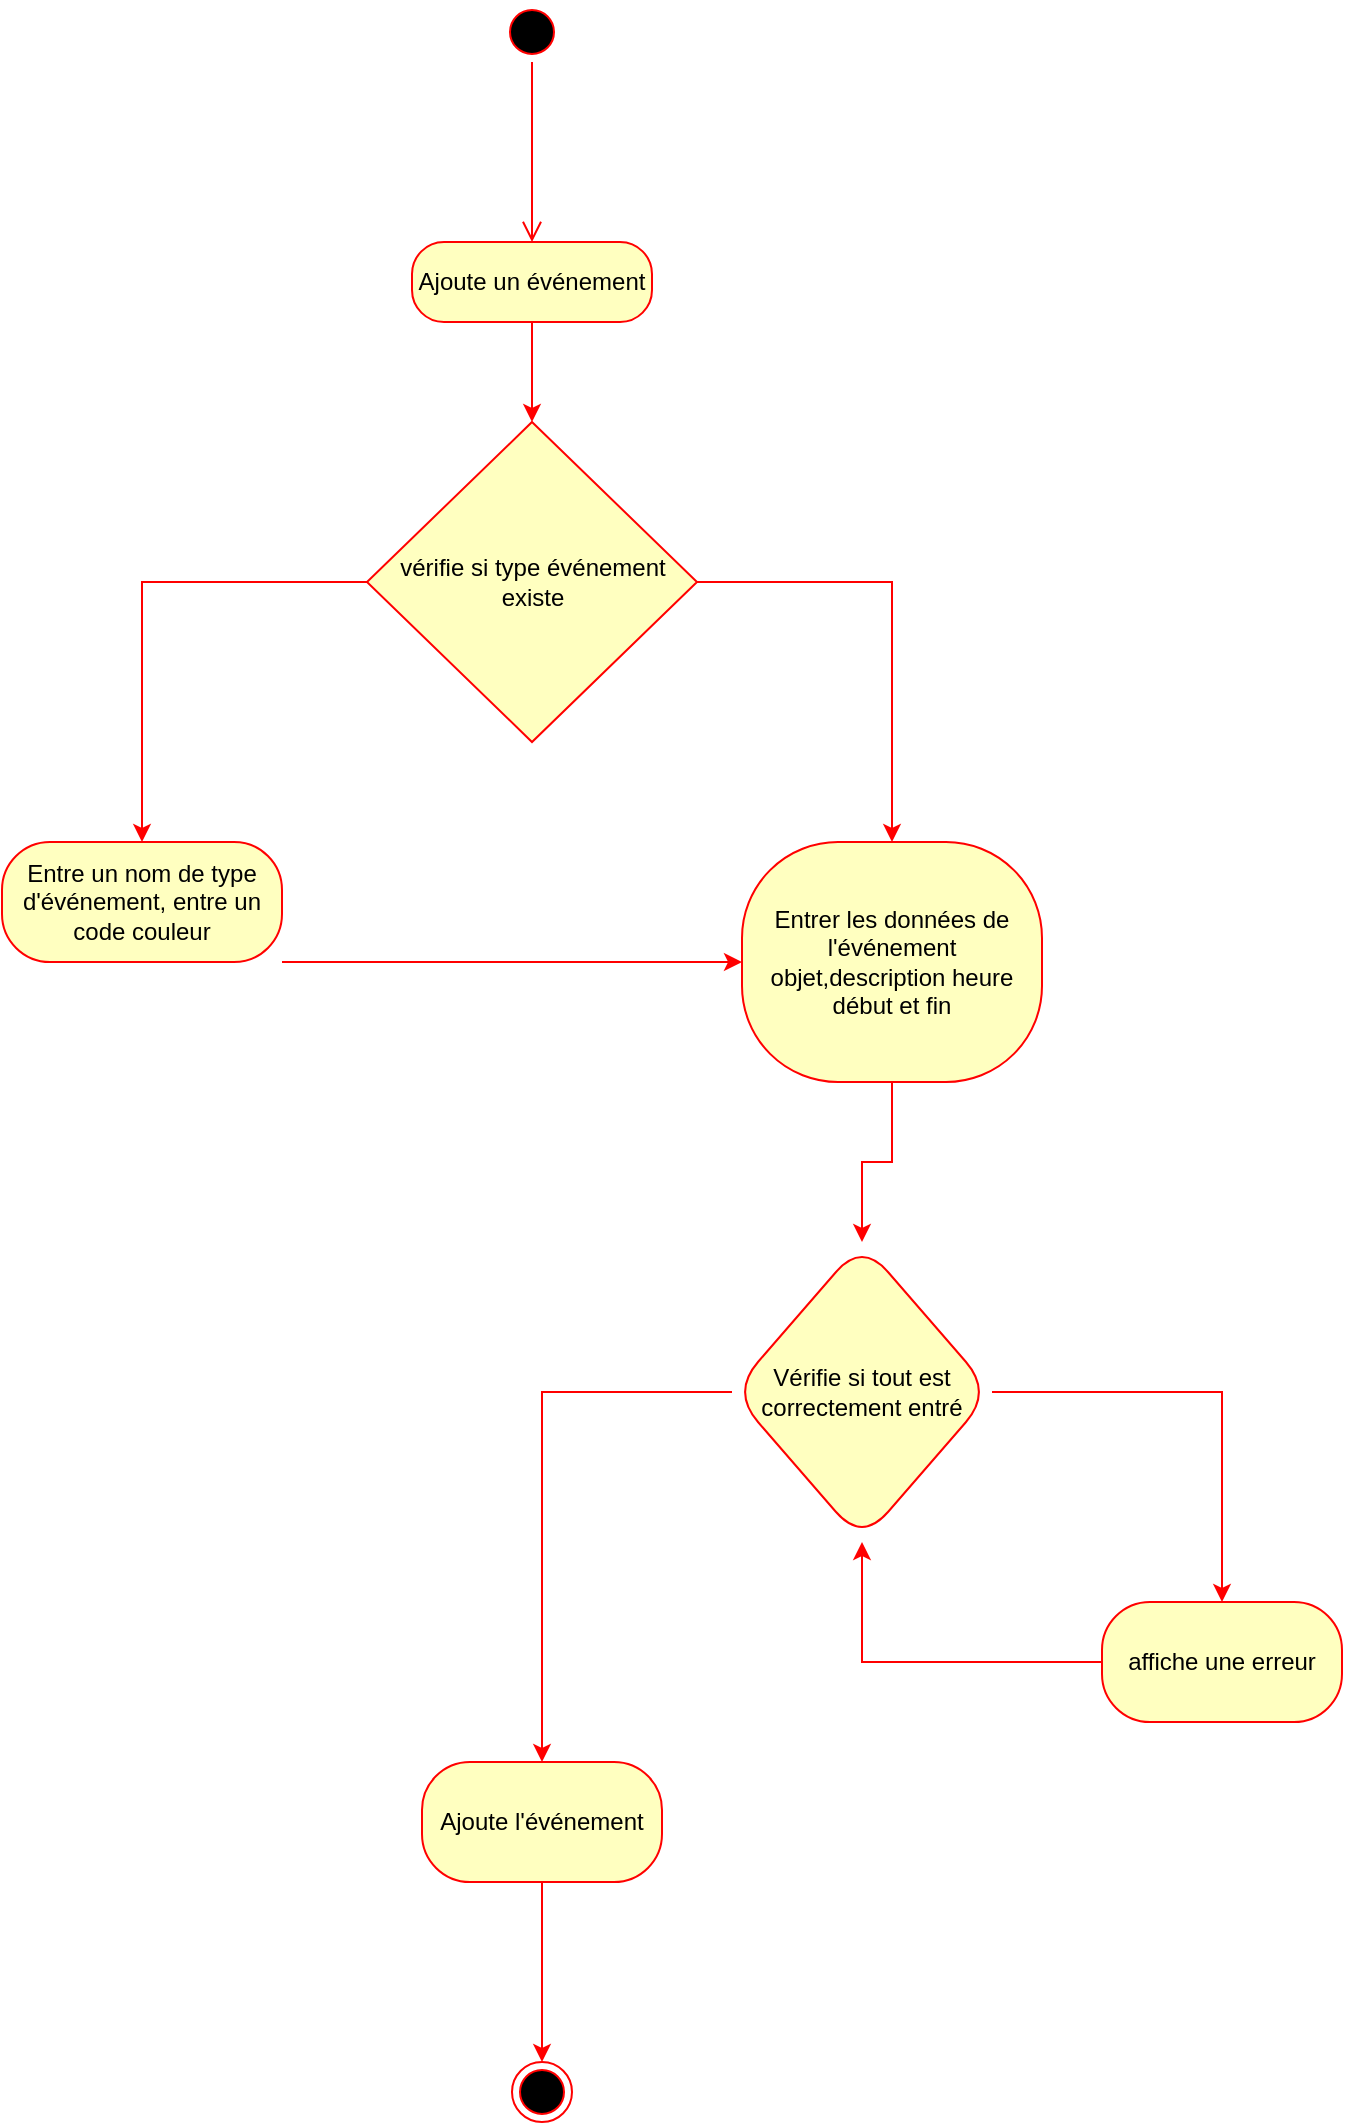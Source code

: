<mxfile version="15.5.4" type="embed"><diagram id="23iRSUPoRavnBvh4doch" name="Page-1"><mxGraphModel dx="941" dy="735" grid="1" gridSize="10" guides="1" tooltips="1" connect="1" arrows="1" fold="1" page="1" pageScale="1" pageWidth="827" pageHeight="1169" math="0" shadow="0"><root><mxCell id="0"/><mxCell id="1" parent="0"/><mxCell id="2" value="" style="ellipse;html=1;shape=startState;fillColor=#000000;strokeColor=#ff0000;" vertex="1" parent="1"><mxGeometry x="380" y="30" width="30" height="30" as="geometry"/></mxCell><mxCell id="3" value="" style="edgeStyle=orthogonalEdgeStyle;html=1;verticalAlign=bottom;endArrow=open;endSize=8;strokeColor=#ff0000;rounded=0;" edge="1" source="2" parent="1" target="4"><mxGeometry relative="1" as="geometry"><mxPoint x="395" y="120" as="targetPoint"/></mxGeometry></mxCell><mxCell id="10" style="edgeStyle=orthogonalEdgeStyle;rounded=0;orthogonalLoop=1;jettySize=auto;html=1;strokeColor=#FF0000;" edge="1" parent="1" source="4" target="7"><mxGeometry relative="1" as="geometry"/></mxCell><mxCell id="4" value="Ajoute un événement" style="rounded=1;whiteSpace=wrap;html=1;arcSize=40;fontColor=#000000;fillColor=#ffffc0;strokeColor=#ff0000;" vertex="1" parent="1"><mxGeometry x="335" y="150" width="120" height="40" as="geometry"/></mxCell><mxCell id="16" value="" style="edgeStyle=orthogonalEdgeStyle;rounded=0;orthogonalLoop=1;jettySize=auto;html=1;fontColor=#000000;strokeColor=#FF0000;" edge="1" parent="1" source="5" target="15"><mxGeometry relative="1" as="geometry"/></mxCell><mxCell id="5" value="Entrer les données de l'événement objet,description heure début et fin" style="rounded=1;whiteSpace=wrap;html=1;arcSize=40;fontColor=#000000;fillColor=#ffffc0;strokeColor=#ff0000;" vertex="1" parent="1"><mxGeometry x="500" y="450" width="150" height="120" as="geometry"/></mxCell><mxCell id="11" style="edgeStyle=orthogonalEdgeStyle;rounded=0;orthogonalLoop=1;jettySize=auto;html=1;fontColor=#000000;strokeColor=#FF0000;entryX=0.5;entryY=0;entryDx=0;entryDy=0;" edge="1" parent="1" source="7" target="5"><mxGeometry relative="1" as="geometry"><mxPoint x="570" y="335" as="targetPoint"/></mxGeometry></mxCell><mxCell id="12" style="edgeStyle=orthogonalEdgeStyle;rounded=0;orthogonalLoop=1;jettySize=auto;html=1;exitX=0;exitY=0.5;exitDx=0;exitDy=0;fontColor=#000000;strokeColor=#FF0000;" edge="1" parent="1" source="7" target="13"><mxGeometry relative="1" as="geometry"><mxPoint x="220" y="410" as="targetPoint"/></mxGeometry></mxCell><mxCell id="7" value="&lt;font color=&quot;#000000&quot;&gt;vérifie si type événement existe&lt;/font&gt;" style="rhombus;whiteSpace=wrap;html=1;fillColor=#ffffc0;strokeColor=#ff0000;" vertex="1" parent="1"><mxGeometry x="312.5" y="240" width="165" height="160" as="geometry"/></mxCell><mxCell id="14" style="edgeStyle=orthogonalEdgeStyle;rounded=0;orthogonalLoop=1;jettySize=auto;html=1;entryX=0;entryY=0.5;entryDx=0;entryDy=0;fontColor=#000000;strokeColor=#FF0000;" edge="1" parent="1" source="13" target="5"><mxGeometry relative="1" as="geometry"><Array as="points"><mxPoint x="210" y="500"/></Array></mxGeometry></mxCell><mxCell id="13" value="Entre un nom de type d'événement, entre un code couleur" style="rounded=1;whiteSpace=wrap;html=1;arcSize=40;fontColor=#000000;fillColor=#ffffc0;strokeColor=#ff0000;" vertex="1" parent="1"><mxGeometry x="130" y="450" width="140" height="60" as="geometry"/></mxCell><mxCell id="18" value="" style="edgeStyle=orthogonalEdgeStyle;rounded=0;orthogonalLoop=1;jettySize=auto;html=1;fontColor=#000000;strokeColor=#FF0000;" edge="1" parent="1" source="15" target="17"><mxGeometry relative="1" as="geometry"/></mxCell><mxCell id="20" value="" style="edgeStyle=orthogonalEdgeStyle;rounded=0;orthogonalLoop=1;jettySize=auto;html=1;fontColor=#000000;strokeColor=#FF0000;" edge="1" parent="1" source="15" target="19"><mxGeometry relative="1" as="geometry"/></mxCell><mxCell id="15" value="Vérifie si tout est correctement entré" style="rhombus;whiteSpace=wrap;html=1;rounded=1;fontColor=#000000;strokeColor=#ff0000;fillColor=#ffffc0;arcSize=40;" vertex="1" parent="1"><mxGeometry x="495" y="650" width="130" height="150" as="geometry"/></mxCell><mxCell id="23" style="edgeStyle=orthogonalEdgeStyle;rounded=0;orthogonalLoop=1;jettySize=auto;html=1;fontColor=#000000;strokeColor=#FF0000;" edge="1" parent="1" source="17" target="22"><mxGeometry relative="1" as="geometry"/></mxCell><mxCell id="17" value="Ajoute l'événement" style="whiteSpace=wrap;html=1;rounded=1;fontColor=#000000;strokeColor=#ff0000;fillColor=#ffffc0;arcSize=40;" vertex="1" parent="1"><mxGeometry x="340" y="910" width="120" height="60" as="geometry"/></mxCell><mxCell id="21" style="edgeStyle=orthogonalEdgeStyle;rounded=0;orthogonalLoop=1;jettySize=auto;html=1;entryX=0.5;entryY=1;entryDx=0;entryDy=0;fontColor=#000000;strokeColor=#FF0000;" edge="1" parent="1" source="19" target="15"><mxGeometry relative="1" as="geometry"/></mxCell><mxCell id="19" value="affiche une erreur" style="whiteSpace=wrap;html=1;rounded=1;fontColor=#000000;strokeColor=#ff0000;fillColor=#ffffc0;arcSize=40;" vertex="1" parent="1"><mxGeometry x="680" y="830" width="120" height="60" as="geometry"/></mxCell><mxCell id="22" value="" style="ellipse;html=1;shape=endState;fillColor=#000000;strokeColor=#ff0000;fontColor=#000000;" vertex="1" parent="1"><mxGeometry x="385" y="1060" width="30" height="30" as="geometry"/></mxCell></root></mxGraphModel></diagram></mxfile>